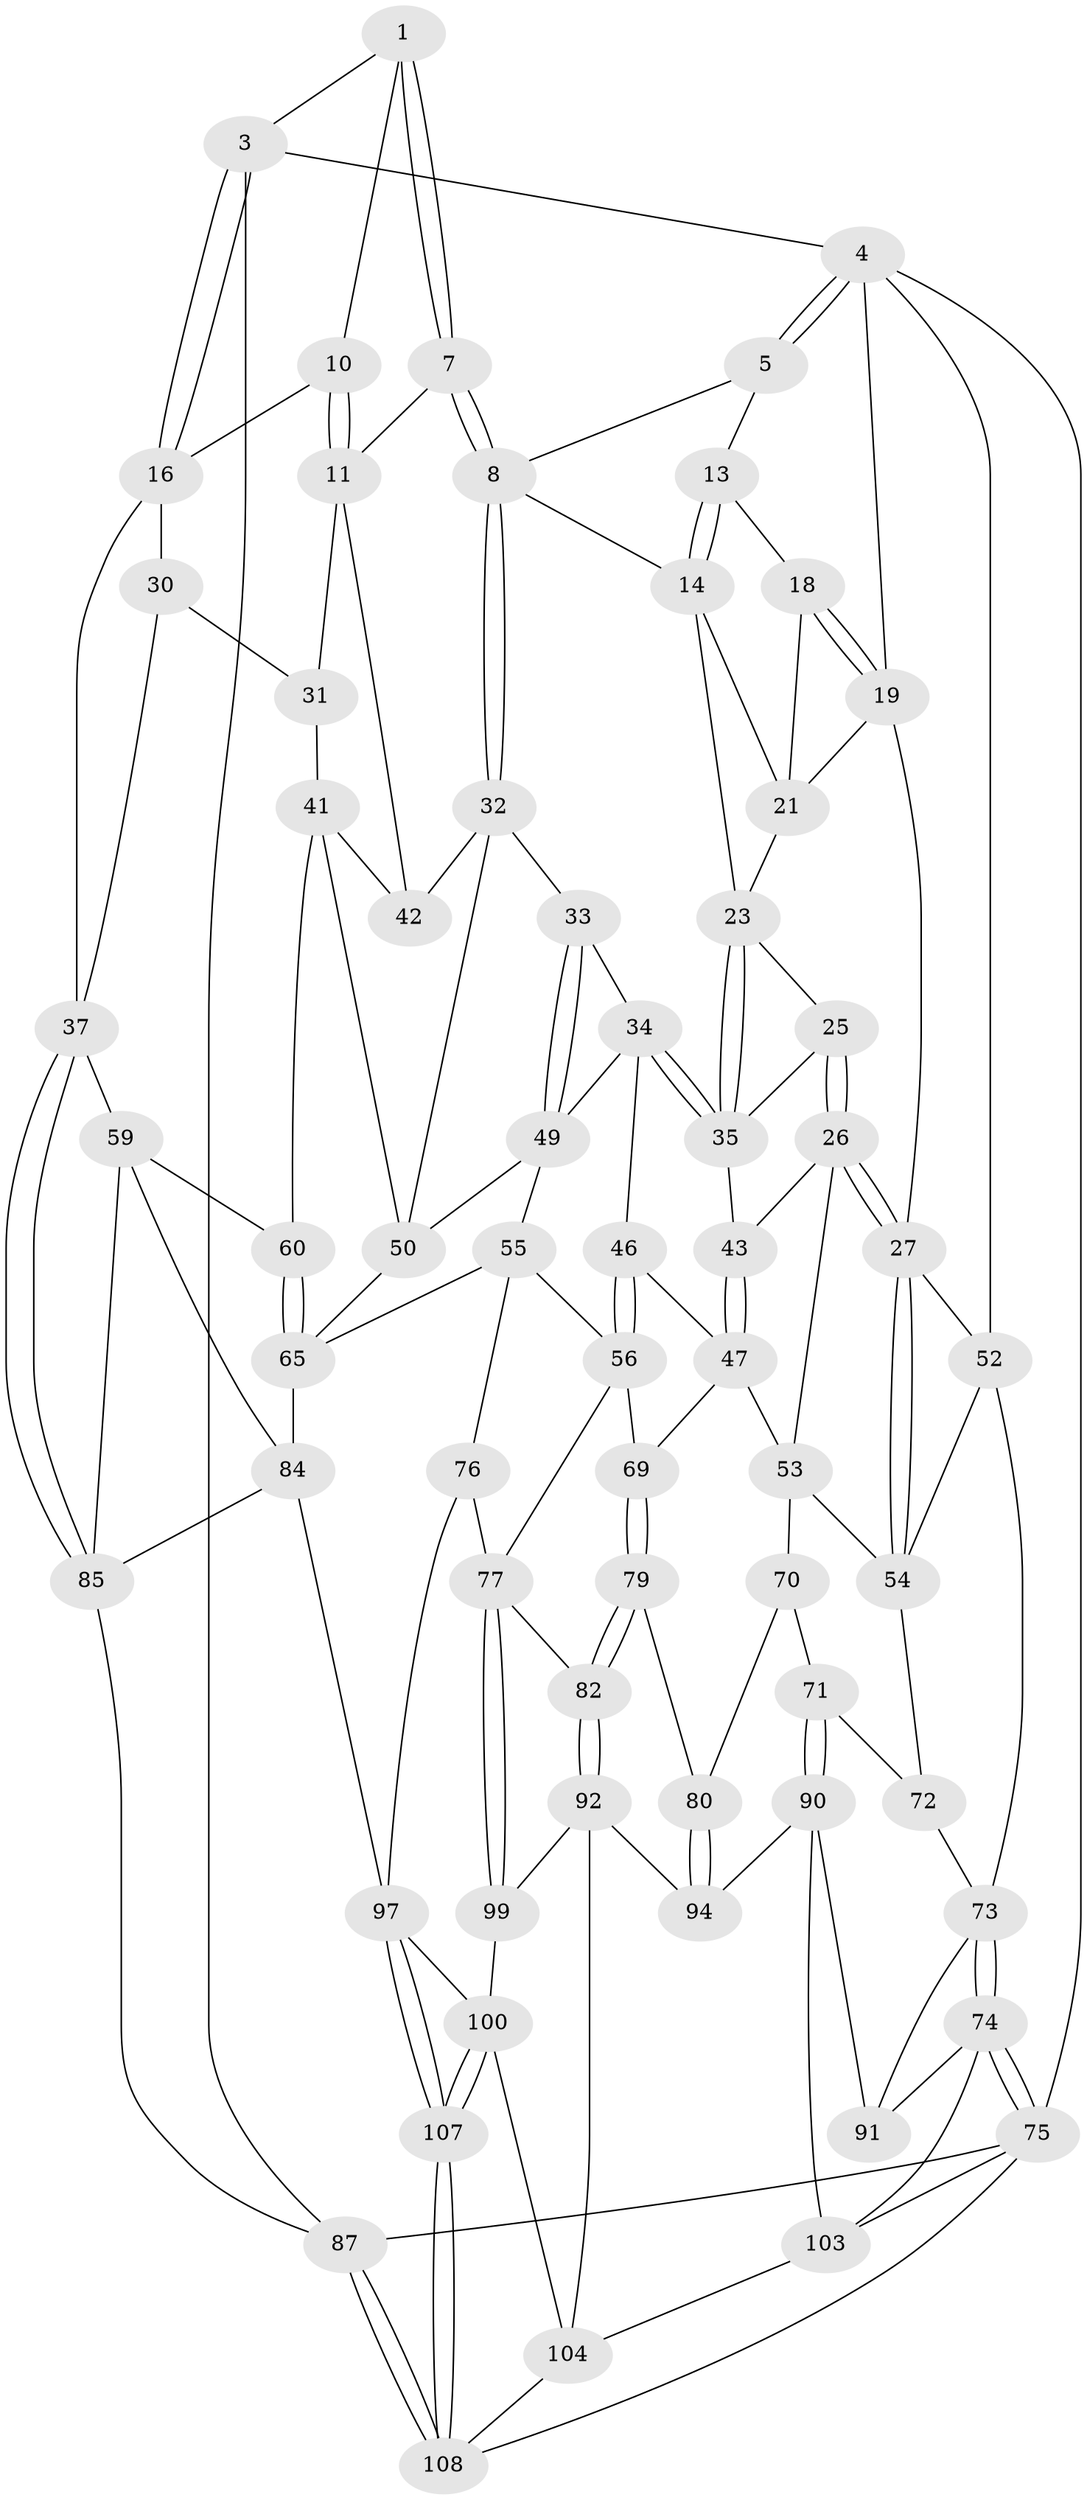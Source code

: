 // original degree distribution, {3: 0.01818181818181818, 4: 0.21818181818181817, 6: 0.2, 5: 0.5636363636363636}
// Generated by graph-tools (version 1.1) at 2025/42/03/06/25 10:42:31]
// undirected, 66 vertices, 150 edges
graph export_dot {
graph [start="1"]
  node [color=gray90,style=filled];
  1 [pos="+0.6931710593562475+0",super="+2"];
  3 [pos="+1+0"];
  4 [pos="+0+0",super="+20"];
  5 [pos="+0.11885245152916252+0",super="+6"];
  7 [pos="+0.6909929705458958+0.20049442007049362"];
  8 [pos="+0.6365199432192605+0.2012786340536112",super="+9"];
  10 [pos="+0.8282499224849558+0.04102288883694703"];
  11 [pos="+0.736223593134298+0.19659242644787972",super="+12"];
  13 [pos="+0.14265984247405225+0"];
  14 [pos="+0.2495288164858465+0.0009149605196067179",super="+15"];
  16 [pos="+1+0.1767688640087704",super="+17"];
  18 [pos="+0.13733321550686814+0"];
  19 [pos="+0.0877954800200966+0.24493731903135293",super="+29"];
  21 [pos="+0.22150462828083453+0.18788230796903288",super="+22"];
  23 [pos="+0.39551054714111566+0.17401569256870547",super="+24"];
  25 [pos="+0.2706072154496094+0.24424182315496581"];
  26 [pos="+0.1804999172570996+0.3439999278609265",super="+44"];
  27 [pos="+0.12859029624890267+0.340157451147687",super="+28"];
  30 [pos="+0.832615051020322+0.24298637289749794",super="+39"];
  31 [pos="+0.7645506348125608+0.21450307612024608",super="+40"];
  32 [pos="+0.633491500072652+0.20350208943181944",super="+48"];
  33 [pos="+0.6293702246345132+0.20529092425743575"];
  34 [pos="+0.4591573563925804+0.2310198964531198",super="+45"];
  35 [pos="+0.4084623393566979+0.21200885496120137",super="+36"];
  37 [pos="+1+0.4279769441834342",super="+38"];
  41 [pos="+0.774035218929835+0.4092313549314536",super="+57"];
  42 [pos="+0.7251010279817881+0.39924660073106294"];
  43 [pos="+0.3190084773724385+0.39495503020392836"];
  46 [pos="+0.39864803333362586+0.45311261597274083"];
  47 [pos="+0.35125435061339727+0.45699050937653274",super="+63"];
  49 [pos="+0.5569620880196409+0.3951732840642197",super="+51"];
  50 [pos="+0.6334044935993219+0.4606481640699122",super="+58"];
  52 [pos="+0+0.4440949011456616",super="+62"];
  53 [pos="+0.23666217672314502+0.5254918752802841",super="+64"];
  54 [pos="+0.1530786630969765+0.5083226719063931",super="+61"];
  55 [pos="+0.5929321102663591+0.483293535505147",super="+67"];
  56 [pos="+0.535687733145689+0.5145167092837137",super="+68"];
  59 [pos="+0.9700796434690238+0.4986737996911449",super="+83"];
  60 [pos="+0.8068823717004981+0.5286685674211689"];
  65 [pos="+0.7710642676054626+0.5891098785645744",super="+66"];
  69 [pos="+0.4280725865401525+0.5955044868131985"];
  70 [pos="+0.27308523386259087+0.6694655602300295"];
  71 [pos="+0.16591482112355008+0.6651414122782187"];
  72 [pos="+0.09268693571482167+0.6177720105268879"];
  73 [pos="+0+0.7627341854294066",super="+86"];
  74 [pos="+0+1",super="+102"];
  75 [pos="+0+1",super="+110"];
  76 [pos="+0.7236203350499876+0.690995455561789"];
  77 [pos="+0.6782417001490301+0.7192506943675911",super="+78"];
  79 [pos="+0.40920190406826823+0.6777261079297475"];
  80 [pos="+0.38790134023066936+0.6809110070884328",super="+81"];
  82 [pos="+0.5111505368671379+0.7175705366661889"];
  84 [pos="+0.8775484277749218+0.6741422107912823",super="+89"];
  85 [pos="+1+0.7345410539030628",super="+88"];
  87 [pos="+1+1"];
  90 [pos="+0.10080320785171622+0.787614709682165",super="+96"];
  91 [pos="+0.09915040822440757+0.7885734383477486"];
  92 [pos="+0.48094818430519953+0.8283920062555411",super="+93"];
  94 [pos="+0.3942289288821312+0.8601422817033698",super="+95"];
  97 [pos="+0.9201400670685969+0.8427160597811311",super="+98"];
  99 [pos="+0.6561731846614344+0.8463236341879281"];
  100 [pos="+0.7559206153931338+0.9157503591012756",super="+101"];
  103 [pos="+0.20396327444448167+0.9408234055605729",super="+105"];
  104 [pos="+0.4380559128664938+0.9169063982178575",super="+106"];
  107 [pos="+0.8695202510872452+1"];
  108 [pos="+0.9021886617400556+1",super="+109"];
  1 -- 7;
  1 -- 7;
  1 -- 10;
  1 -- 3;
  3 -- 4;
  3 -- 16;
  3 -- 16;
  3 -- 87;
  4 -- 5;
  4 -- 5;
  4 -- 75;
  4 -- 19;
  4 -- 52;
  5 -- 13;
  5 -- 8;
  7 -- 8;
  7 -- 8;
  7 -- 11;
  8 -- 32;
  8 -- 32;
  8 -- 14;
  10 -- 11;
  10 -- 11;
  10 -- 16;
  11 -- 31;
  11 -- 42;
  13 -- 14;
  13 -- 14;
  13 -- 18;
  14 -- 21;
  14 -- 23;
  16 -- 37;
  16 -- 30;
  18 -- 19;
  18 -- 19;
  18 -- 21;
  19 -- 27;
  19 -- 21;
  21 -- 23;
  23 -- 35;
  23 -- 35;
  23 -- 25;
  25 -- 26;
  25 -- 26;
  25 -- 35;
  26 -- 27;
  26 -- 27;
  26 -- 43;
  26 -- 53;
  27 -- 54;
  27 -- 54;
  27 -- 52;
  30 -- 31 [weight=2];
  30 -- 37;
  31 -- 41;
  32 -- 33;
  32 -- 42;
  32 -- 50;
  33 -- 34;
  33 -- 49;
  33 -- 49;
  34 -- 35;
  34 -- 35;
  34 -- 49;
  34 -- 46;
  35 -- 43;
  37 -- 85;
  37 -- 85;
  37 -- 59;
  41 -- 42;
  41 -- 60;
  41 -- 50;
  43 -- 47;
  43 -- 47;
  46 -- 47;
  46 -- 56;
  46 -- 56;
  47 -- 69;
  47 -- 53;
  49 -- 50;
  49 -- 55;
  50 -- 65;
  52 -- 73;
  52 -- 54;
  53 -- 54;
  53 -- 70;
  54 -- 72;
  55 -- 56;
  55 -- 76;
  55 -- 65;
  56 -- 69;
  56 -- 77;
  59 -- 60;
  59 -- 84;
  59 -- 85;
  60 -- 65;
  60 -- 65;
  65 -- 84;
  69 -- 79;
  69 -- 79;
  70 -- 71;
  70 -- 80;
  71 -- 72;
  71 -- 90;
  71 -- 90;
  72 -- 73;
  73 -- 74;
  73 -- 74;
  73 -- 91;
  74 -- 75;
  74 -- 75;
  74 -- 91;
  74 -- 103;
  75 -- 87;
  75 -- 108;
  75 -- 103;
  76 -- 77;
  76 -- 97;
  77 -- 99;
  77 -- 99;
  77 -- 82;
  79 -- 80;
  79 -- 82;
  79 -- 82;
  80 -- 94 [weight=2];
  80 -- 94;
  82 -- 92;
  82 -- 92;
  84 -- 97;
  84 -- 85;
  85 -- 87;
  87 -- 108;
  87 -- 108;
  90 -- 91;
  90 -- 103;
  90 -- 94;
  92 -- 99;
  92 -- 104;
  92 -- 94;
  97 -- 107;
  97 -- 107;
  97 -- 100;
  99 -- 100;
  100 -- 107;
  100 -- 107;
  100 -- 104;
  103 -- 104;
  104 -- 108;
  107 -- 108;
  107 -- 108;
}

